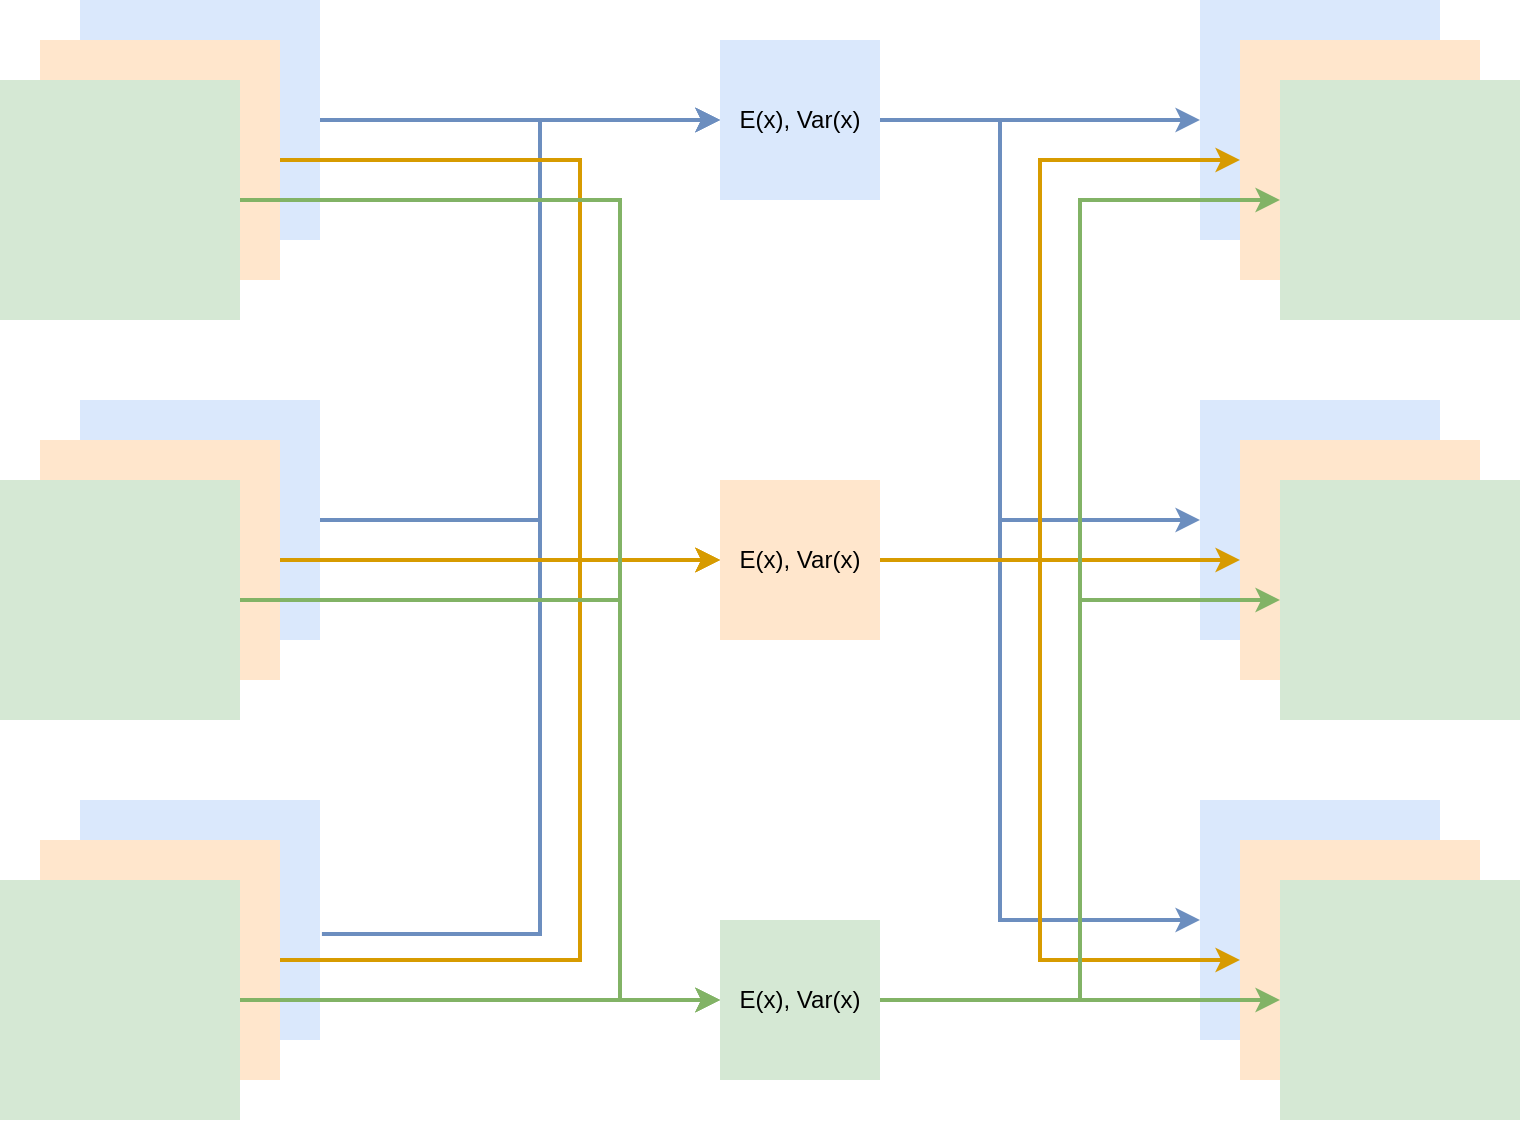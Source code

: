 <mxfile version="16.2.2" type="github">
  <diagram id="O8ISagg52QUL8mhUQddp" name="Page-1">
    <mxGraphModel dx="1673" dy="980" grid="1" gridSize="10" guides="1" tooltips="1" connect="1" arrows="1" fold="1" page="1" pageScale="1" pageWidth="827" pageHeight="1169" math="0" shadow="0">
      <root>
        <mxCell id="0" />
        <mxCell id="1" parent="0" />
        <mxCell id="_t2-4bWeGvsF1ZbQOpkF-1" value="" style="rounded=0;whiteSpace=wrap;html=1;fillColor=#dae8fc;strokeColor=none;" vertex="1" parent="1">
          <mxGeometry x="80" y="120" width="120" height="120" as="geometry" />
        </mxCell>
        <mxCell id="_t2-4bWeGvsF1ZbQOpkF-3" value="" style="rounded=0;whiteSpace=wrap;html=1;fillColor=#ffe6cc;strokeColor=none;" vertex="1" parent="1">
          <mxGeometry x="60" y="140" width="120" height="120" as="geometry" />
        </mxCell>
        <mxCell id="_t2-4bWeGvsF1ZbQOpkF-2" value="" style="rounded=0;whiteSpace=wrap;html=1;fillColor=#d5e8d4;strokeColor=none;" vertex="1" parent="1">
          <mxGeometry x="40" y="160" width="120" height="120" as="geometry" />
        </mxCell>
        <mxCell id="_t2-4bWeGvsF1ZbQOpkF-4" value="" style="rounded=0;whiteSpace=wrap;html=1;fillColor=#dae8fc;strokeColor=none;" vertex="1" parent="1">
          <mxGeometry x="80" y="320" width="120" height="120" as="geometry" />
        </mxCell>
        <mxCell id="_t2-4bWeGvsF1ZbQOpkF-5" value="" style="rounded=0;whiteSpace=wrap;html=1;fillColor=#ffe6cc;strokeColor=none;" vertex="1" parent="1">
          <mxGeometry x="60" y="340" width="120" height="120" as="geometry" />
        </mxCell>
        <mxCell id="_t2-4bWeGvsF1ZbQOpkF-6" value="" style="rounded=0;whiteSpace=wrap;html=1;fillColor=#d5e8d4;strokeColor=none;" vertex="1" parent="1">
          <mxGeometry x="40" y="360" width="120" height="120" as="geometry" />
        </mxCell>
        <mxCell id="_t2-4bWeGvsF1ZbQOpkF-7" value="" style="rounded=0;whiteSpace=wrap;html=1;fillColor=#dae8fc;strokeColor=none;" vertex="1" parent="1">
          <mxGeometry x="80" y="520" width="120" height="120" as="geometry" />
        </mxCell>
        <mxCell id="_t2-4bWeGvsF1ZbQOpkF-8" value="" style="rounded=0;whiteSpace=wrap;html=1;fillColor=#ffe6cc;strokeColor=none;" vertex="1" parent="1">
          <mxGeometry x="60" y="540" width="120" height="120" as="geometry" />
        </mxCell>
        <mxCell id="_t2-4bWeGvsF1ZbQOpkF-9" value="" style="rounded=0;whiteSpace=wrap;html=1;fillColor=#d5e8d4;strokeColor=none;" vertex="1" parent="1">
          <mxGeometry x="40" y="560" width="120" height="120" as="geometry" />
        </mxCell>
        <mxCell id="_t2-4bWeGvsF1ZbQOpkF-11" value="" style="edgeStyle=elbowEdgeStyle;elbow=horizontal;endArrow=classic;html=1;rounded=0;exitX=1;exitY=0.5;exitDx=0;exitDy=0;entryX=0;entryY=0.5;entryDx=0;entryDy=0;fillColor=#dae8fc;strokeColor=#6c8ebf;strokeWidth=2;" edge="1" parent="1" source="_t2-4bWeGvsF1ZbQOpkF-4" target="_t2-4bWeGvsF1ZbQOpkF-14">
          <mxGeometry width="50" height="50" relative="1" as="geometry">
            <mxPoint x="270" y="370" as="sourcePoint" />
            <mxPoint x="480" y="200" as="targetPoint" />
            <Array as="points">
              <mxPoint x="310" y="280" />
              <mxPoint x="330" y="180" />
              <mxPoint x="320" y="180" />
              <mxPoint x="330" y="180" />
              <mxPoint x="330" y="200" />
            </Array>
          </mxGeometry>
        </mxCell>
        <mxCell id="_t2-4bWeGvsF1ZbQOpkF-14" value="E(x), Var(x)" style="whiteSpace=wrap;html=1;aspect=fixed;fillColor=#dae8fc;strokeColor=none;" vertex="1" parent="1">
          <mxGeometry x="400" y="140" width="80" height="80" as="geometry" />
        </mxCell>
        <mxCell id="_t2-4bWeGvsF1ZbQOpkF-15" value="" style="edgeStyle=elbowEdgeStyle;elbow=horizontal;endArrow=classic;html=1;rounded=0;exitX=1.008;exitY=0.558;exitDx=0;exitDy=0;entryX=0;entryY=0.5;entryDx=0;entryDy=0;exitPerimeter=0;strokeWidth=2;fillColor=#dae8fc;strokeColor=#6c8ebf;" edge="1" parent="1" source="_t2-4bWeGvsF1ZbQOpkF-7" target="_t2-4bWeGvsF1ZbQOpkF-14">
          <mxGeometry width="50" height="50" relative="1" as="geometry">
            <mxPoint x="210" y="390" as="sourcePoint" />
            <mxPoint x="490" y="190" as="targetPoint" />
            <Array as="points">
              <mxPoint x="310" y="310" />
              <mxPoint x="330" y="390" />
              <mxPoint x="330" y="190" />
              <mxPoint x="340" y="190" />
              <mxPoint x="340" y="210" />
            </Array>
          </mxGeometry>
        </mxCell>
        <mxCell id="_t2-4bWeGvsF1ZbQOpkF-16" value="&lt;span&gt;E(x), Var(x)&lt;/span&gt;" style="whiteSpace=wrap;html=1;aspect=fixed;fillColor=#ffe6cc;strokeColor=none;" vertex="1" parent="1">
          <mxGeometry x="400" y="360" width="80" height="80" as="geometry" />
        </mxCell>
        <mxCell id="_t2-4bWeGvsF1ZbQOpkF-18" value="" style="edgeStyle=elbowEdgeStyle;elbow=horizontal;endArrow=classic;html=1;rounded=0;fillColor=#ffe6cc;strokeColor=#d79b00;strokeWidth=2;entryX=0;entryY=0.5;entryDx=0;entryDy=0;" edge="1" parent="1" source="_t2-4bWeGvsF1ZbQOpkF-5" target="_t2-4bWeGvsF1ZbQOpkF-16">
          <mxGeometry width="50" height="50" relative="1" as="geometry">
            <mxPoint x="190" y="210" as="sourcePoint" />
            <mxPoint x="480" y="380" as="targetPoint" />
            <Array as="points">
              <mxPoint x="350" y="400" />
              <mxPoint x="350" y="200" />
              <mxPoint x="350" y="220" />
            </Array>
          </mxGeometry>
        </mxCell>
        <mxCell id="_t2-4bWeGvsF1ZbQOpkF-19" value="" style="edgeStyle=elbowEdgeStyle;elbow=horizontal;endArrow=classic;html=1;rounded=0;fillColor=#ffe6cc;strokeColor=#d79b00;strokeWidth=2;exitX=1;exitY=0.5;exitDx=0;exitDy=0;entryX=0;entryY=0.5;entryDx=0;entryDy=0;" edge="1" parent="1" source="_t2-4bWeGvsF1ZbQOpkF-8" target="_t2-4bWeGvsF1ZbQOpkF-16">
          <mxGeometry width="50" height="50" relative="1" as="geometry">
            <mxPoint x="190" y="410" as="sourcePoint" />
            <mxPoint x="480" y="380" as="targetPoint" />
            <Array as="points">
              <mxPoint x="330" y="460" />
              <mxPoint x="350" y="400" />
              <mxPoint x="350" y="480" />
              <mxPoint x="360" y="210" />
              <mxPoint x="360" y="230" />
            </Array>
          </mxGeometry>
        </mxCell>
        <mxCell id="_t2-4bWeGvsF1ZbQOpkF-20" value="&lt;span&gt;E(x), Var(x)&lt;/span&gt;" style="whiteSpace=wrap;html=1;aspect=fixed;fillColor=#d5e8d4;strokeColor=none;" vertex="1" parent="1">
          <mxGeometry x="400" y="580" width="80" height="80" as="geometry" />
        </mxCell>
        <mxCell id="_t2-4bWeGvsF1ZbQOpkF-21" value="" style="edgeStyle=elbowEdgeStyle;elbow=horizontal;endArrow=classic;html=1;rounded=0;exitX=1;exitY=0.5;exitDx=0;exitDy=0;entryX=0;entryY=0.5;entryDx=0;entryDy=0;fillColor=#dae8fc;strokeColor=#6c8ebf;strokeWidth=2;" edge="1" parent="1" source="_t2-4bWeGvsF1ZbQOpkF-1" target="_t2-4bWeGvsF1ZbQOpkF-14">
          <mxGeometry width="50" height="50" relative="1" as="geometry">
            <mxPoint x="210" y="390" as="sourcePoint" />
            <mxPoint x="490" y="290" as="targetPoint" />
            <Array as="points">
              <mxPoint x="330" y="230" />
              <mxPoint x="340" y="190" />
              <mxPoint x="330" y="190" />
              <mxPoint x="340" y="190" />
              <mxPoint x="340" y="210" />
            </Array>
          </mxGeometry>
        </mxCell>
        <mxCell id="_t2-4bWeGvsF1ZbQOpkF-17" value="" style="edgeStyle=elbowEdgeStyle;elbow=horizontal;endArrow=classic;html=1;rounded=0;exitX=1;exitY=0.5;exitDx=0;exitDy=0;entryX=0;entryY=0.5;entryDx=0;entryDy=0;fillColor=#ffe6cc;strokeColor=#d79b00;strokeWidth=2;" edge="1" parent="1" source="_t2-4bWeGvsF1ZbQOpkF-3" target="_t2-4bWeGvsF1ZbQOpkF-16">
          <mxGeometry width="50" height="50" relative="1" as="geometry">
            <mxPoint x="210" y="390" as="sourcePoint" />
            <mxPoint x="490" y="190" as="targetPoint" />
            <Array as="points">
              <mxPoint x="330" y="290" />
              <mxPoint x="330" y="190" />
              <mxPoint x="340" y="190" />
              <mxPoint x="340" y="210" />
            </Array>
          </mxGeometry>
        </mxCell>
        <mxCell id="_t2-4bWeGvsF1ZbQOpkF-22" value="" style="edgeStyle=elbowEdgeStyle;elbow=horizontal;endArrow=classic;html=1;rounded=0;exitX=1;exitY=0.5;exitDx=0;exitDy=0;fillColor=#d5e8d4;strokeColor=#82b366;strokeWidth=2;" edge="1" parent="1" source="_t2-4bWeGvsF1ZbQOpkF-2" target="_t2-4bWeGvsF1ZbQOpkF-20">
          <mxGeometry width="50" height="50" relative="1" as="geometry">
            <mxPoint x="190" y="210" as="sourcePoint" />
            <mxPoint x="490" y="410" as="targetPoint" />
            <Array as="points">
              <mxPoint x="350" y="420" />
              <mxPoint x="340" y="200" />
              <mxPoint x="350" y="200" />
              <mxPoint x="350" y="220" />
            </Array>
          </mxGeometry>
        </mxCell>
        <mxCell id="_t2-4bWeGvsF1ZbQOpkF-23" value="" style="edgeStyle=elbowEdgeStyle;elbow=horizontal;endArrow=classic;html=1;rounded=0;exitX=1;exitY=0.5;exitDx=0;exitDy=0;fillColor=#d5e8d4;strokeColor=#82b366;strokeWidth=2;entryX=0;entryY=0.5;entryDx=0;entryDy=0;" edge="1" parent="1" source="_t2-4bWeGvsF1ZbQOpkF-6" target="_t2-4bWeGvsF1ZbQOpkF-20">
          <mxGeometry width="50" height="50" relative="1" as="geometry">
            <mxPoint x="170" y="230" as="sourcePoint" />
            <mxPoint x="490" y="630" as="targetPoint" />
            <Array as="points">
              <mxPoint x="350" y="520" />
              <mxPoint x="350" y="210" />
              <mxPoint x="360" y="210" />
              <mxPoint x="360" y="230" />
            </Array>
          </mxGeometry>
        </mxCell>
        <mxCell id="_t2-4bWeGvsF1ZbQOpkF-24" value="" style="edgeStyle=elbowEdgeStyle;elbow=horizontal;endArrow=classic;html=1;rounded=0;fillColor=#d5e8d4;strokeColor=#82b366;strokeWidth=2;entryX=0;entryY=0.5;entryDx=0;entryDy=0;" edge="1" parent="1" source="_t2-4bWeGvsF1ZbQOpkF-9" target="_t2-4bWeGvsF1ZbQOpkF-20">
          <mxGeometry width="50" height="50" relative="1" as="geometry">
            <mxPoint x="180" y="240" as="sourcePoint" />
            <mxPoint x="500" y="640" as="targetPoint" />
            <Array as="points">
              <mxPoint x="290" y="620" />
              <mxPoint x="360" y="220" />
              <mxPoint x="370" y="220" />
              <mxPoint x="370" y="240" />
            </Array>
          </mxGeometry>
        </mxCell>
        <mxCell id="_t2-4bWeGvsF1ZbQOpkF-25" value="" style="rounded=0;whiteSpace=wrap;html=1;fillColor=#dae8fc;strokeColor=none;" vertex="1" parent="1">
          <mxGeometry x="640" y="120" width="120" height="120" as="geometry" />
        </mxCell>
        <mxCell id="_t2-4bWeGvsF1ZbQOpkF-26" value="" style="rounded=0;whiteSpace=wrap;html=1;fillColor=#ffe6cc;strokeColor=none;" vertex="1" parent="1">
          <mxGeometry x="660" y="140" width="120" height="120" as="geometry" />
        </mxCell>
        <mxCell id="_t2-4bWeGvsF1ZbQOpkF-27" value="" style="rounded=0;whiteSpace=wrap;html=1;fillColor=#d5e8d4;strokeColor=none;" vertex="1" parent="1">
          <mxGeometry x="680" y="160" width="120" height="120" as="geometry" />
        </mxCell>
        <mxCell id="_t2-4bWeGvsF1ZbQOpkF-34" value="" style="rounded=0;whiteSpace=wrap;html=1;fillColor=#dae8fc;strokeColor=none;" vertex="1" parent="1">
          <mxGeometry x="640" y="320" width="120" height="120" as="geometry" />
        </mxCell>
        <mxCell id="_t2-4bWeGvsF1ZbQOpkF-35" value="" style="rounded=0;whiteSpace=wrap;html=1;fillColor=#ffe6cc;strokeColor=none;" vertex="1" parent="1">
          <mxGeometry x="660" y="340" width="120" height="120" as="geometry" />
        </mxCell>
        <mxCell id="_t2-4bWeGvsF1ZbQOpkF-36" value="" style="rounded=0;whiteSpace=wrap;html=1;fillColor=#d5e8d4;strokeColor=none;" vertex="1" parent="1">
          <mxGeometry x="680" y="360" width="120" height="120" as="geometry" />
        </mxCell>
        <mxCell id="_t2-4bWeGvsF1ZbQOpkF-37" value="" style="rounded=0;whiteSpace=wrap;html=1;fillColor=#dae8fc;strokeColor=none;" vertex="1" parent="1">
          <mxGeometry x="640" y="520" width="120" height="120" as="geometry" />
        </mxCell>
        <mxCell id="_t2-4bWeGvsF1ZbQOpkF-38" value="" style="rounded=0;whiteSpace=wrap;html=1;fillColor=#ffe6cc;strokeColor=none;" vertex="1" parent="1">
          <mxGeometry x="660" y="540" width="120" height="120" as="geometry" />
        </mxCell>
        <mxCell id="_t2-4bWeGvsF1ZbQOpkF-39" value="" style="rounded=0;whiteSpace=wrap;html=1;fillColor=#d5e8d4;strokeColor=none;" vertex="1" parent="1">
          <mxGeometry x="680" y="560" width="120" height="120" as="geometry" />
        </mxCell>
        <mxCell id="_t2-4bWeGvsF1ZbQOpkF-40" value="" style="edgeStyle=elbowEdgeStyle;elbow=horizontal;endArrow=classic;html=1;rounded=0;exitX=1;exitY=0.5;exitDx=0;exitDy=0;entryX=0;entryY=0.5;entryDx=0;entryDy=0;fillColor=#dae8fc;strokeColor=#6c8ebf;strokeWidth=2;" edge="1" parent="1" source="_t2-4bWeGvsF1ZbQOpkF-14" target="_t2-4bWeGvsF1ZbQOpkF-25">
          <mxGeometry width="50" height="50" relative="1" as="geometry">
            <mxPoint x="210" y="190" as="sourcePoint" />
            <mxPoint x="450" y="190" as="targetPoint" />
            <Array as="points">
              <mxPoint x="580" y="180" />
              <mxPoint x="340" y="200" />
              <mxPoint x="350" y="200" />
              <mxPoint x="350" y="220" />
            </Array>
          </mxGeometry>
        </mxCell>
        <mxCell id="_t2-4bWeGvsF1ZbQOpkF-41" value="" style="edgeStyle=elbowEdgeStyle;elbow=horizontal;endArrow=classic;html=1;rounded=0;exitX=1;exitY=0.5;exitDx=0;exitDy=0;entryX=0;entryY=0.5;entryDx=0;entryDy=0;strokeWidth=2;fillColor=#dae8fc;strokeColor=#6c8ebf;" edge="1" parent="1" source="_t2-4bWeGvsF1ZbQOpkF-14" target="_t2-4bWeGvsF1ZbQOpkF-34">
          <mxGeometry width="50" height="50" relative="1" as="geometry">
            <mxPoint x="210.96" y="596.96" as="sourcePoint" />
            <mxPoint x="450" y="190" as="targetPoint" />
            <Array as="points">
              <mxPoint x="540" y="280" />
              <mxPoint x="340" y="200" />
              <mxPoint x="350" y="200" />
              <mxPoint x="350" y="220" />
            </Array>
          </mxGeometry>
        </mxCell>
        <mxCell id="_t2-4bWeGvsF1ZbQOpkF-42" value="" style="edgeStyle=elbowEdgeStyle;elbow=horizontal;endArrow=classic;html=1;rounded=0;entryX=0;entryY=0.5;entryDx=0;entryDy=0;strokeWidth=2;fillColor=#dae8fc;strokeColor=#6c8ebf;" edge="1" parent="1" target="_t2-4bWeGvsF1ZbQOpkF-37">
          <mxGeometry width="50" height="50" relative="1" as="geometry">
            <mxPoint x="520" y="180" as="sourcePoint" />
            <mxPoint x="650" y="390" as="targetPoint" />
            <Array as="points">
              <mxPoint x="540" y="380" />
              <mxPoint x="350" y="210" />
              <mxPoint x="360" y="210" />
              <mxPoint x="360" y="230" />
            </Array>
          </mxGeometry>
        </mxCell>
        <mxCell id="_t2-4bWeGvsF1ZbQOpkF-43" value="" style="edgeStyle=elbowEdgeStyle;elbow=horizontal;endArrow=classic;html=1;rounded=0;exitX=1;exitY=0.5;exitDx=0;exitDy=0;fillColor=#ffe6cc;strokeColor=#d79b00;strokeWidth=2;" edge="1" parent="1" source="_t2-4bWeGvsF1ZbQOpkF-16" target="_t2-4bWeGvsF1ZbQOpkF-26">
          <mxGeometry width="50" height="50" relative="1" as="geometry">
            <mxPoint x="190" y="210" as="sourcePoint" />
            <mxPoint x="410" y="410" as="targetPoint" />
            <Array as="points">
              <mxPoint x="560" y="300" />
              <mxPoint x="340" y="200" />
              <mxPoint x="350" y="200" />
              <mxPoint x="350" y="220" />
            </Array>
          </mxGeometry>
        </mxCell>
        <mxCell id="_t2-4bWeGvsF1ZbQOpkF-44" value="" style="edgeStyle=elbowEdgeStyle;elbow=horizontal;endArrow=classic;html=1;rounded=0;exitX=1;exitY=0.5;exitDx=0;exitDy=0;fillColor=#ffe6cc;strokeColor=#d79b00;strokeWidth=2;entryX=0;entryY=0.5;entryDx=0;entryDy=0;" edge="1" parent="1" source="_t2-4bWeGvsF1ZbQOpkF-16" target="_t2-4bWeGvsF1ZbQOpkF-35">
          <mxGeometry width="50" height="50" relative="1" as="geometry">
            <mxPoint x="490" y="410" as="sourcePoint" />
            <mxPoint x="670" y="210" as="targetPoint" />
            <Array as="points">
              <mxPoint x="570" y="390" />
              <mxPoint x="350" y="210" />
              <mxPoint x="360" y="210" />
              <mxPoint x="360" y="230" />
            </Array>
          </mxGeometry>
        </mxCell>
        <mxCell id="_t2-4bWeGvsF1ZbQOpkF-45" value="" style="edgeStyle=elbowEdgeStyle;elbow=horizontal;endArrow=classic;html=1;rounded=0;exitX=1;exitY=0.5;exitDx=0;exitDy=0;fillColor=#ffe6cc;strokeColor=#d79b00;strokeWidth=2;entryX=0;entryY=0.5;entryDx=0;entryDy=0;" edge="1" parent="1" source="_t2-4bWeGvsF1ZbQOpkF-16" target="_t2-4bWeGvsF1ZbQOpkF-38">
          <mxGeometry width="50" height="50" relative="1" as="geometry">
            <mxPoint x="490" y="410" as="sourcePoint" />
            <mxPoint x="670" y="410" as="targetPoint" />
            <Array as="points">
              <mxPoint x="560" y="490" />
              <mxPoint x="360" y="220" />
              <mxPoint x="370" y="220" />
              <mxPoint x="370" y="240" />
            </Array>
          </mxGeometry>
        </mxCell>
        <mxCell id="_t2-4bWeGvsF1ZbQOpkF-46" value="" style="edgeStyle=elbowEdgeStyle;elbow=horizontal;endArrow=classic;html=1;rounded=0;exitX=1;exitY=0.5;exitDx=0;exitDy=0;fillColor=#d5e8d4;strokeColor=#82b366;strokeWidth=2;" edge="1" parent="1" source="_t2-4bWeGvsF1ZbQOpkF-20" target="_t2-4bWeGvsF1ZbQOpkF-27">
          <mxGeometry width="50" height="50" relative="1" as="geometry">
            <mxPoint x="170" y="230" as="sourcePoint" />
            <mxPoint x="410" y="630" as="targetPoint" />
            <Array as="points">
              <mxPoint x="580" y="430" />
              <mxPoint x="350" y="210" />
              <mxPoint x="360" y="210" />
              <mxPoint x="360" y="230" />
            </Array>
          </mxGeometry>
        </mxCell>
        <mxCell id="_t2-4bWeGvsF1ZbQOpkF-47" value="" style="edgeStyle=elbowEdgeStyle;elbow=horizontal;endArrow=classic;html=1;rounded=0;exitX=1;exitY=0.5;exitDx=0;exitDy=0;fillColor=#d5e8d4;strokeColor=#82b366;strokeWidth=2;entryX=0;entryY=0.5;entryDx=0;entryDy=0;" edge="1" parent="1" source="_t2-4bWeGvsF1ZbQOpkF-20" target="_t2-4bWeGvsF1ZbQOpkF-36">
          <mxGeometry width="50" height="50" relative="1" as="geometry">
            <mxPoint x="490" y="630" as="sourcePoint" />
            <mxPoint x="690" y="230" as="targetPoint" />
            <Array as="points">
              <mxPoint x="580" y="520" />
              <mxPoint x="360" y="220" />
              <mxPoint x="370" y="220" />
              <mxPoint x="370" y="240" />
            </Array>
          </mxGeometry>
        </mxCell>
        <mxCell id="_t2-4bWeGvsF1ZbQOpkF-48" value="" style="edgeStyle=elbowEdgeStyle;elbow=horizontal;endArrow=classic;html=1;rounded=0;exitX=1;exitY=0.5;exitDx=0;exitDy=0;fillColor=#d5e8d4;strokeColor=#82b366;strokeWidth=2;entryX=0;entryY=0.5;entryDx=0;entryDy=0;" edge="1" parent="1" source="_t2-4bWeGvsF1ZbQOpkF-20" target="_t2-4bWeGvsF1ZbQOpkF-39">
          <mxGeometry width="50" height="50" relative="1" as="geometry">
            <mxPoint x="500" y="640" as="sourcePoint" />
            <mxPoint x="700" y="240" as="targetPoint" />
            <Array as="points">
              <mxPoint x="600" y="610" />
              <mxPoint x="370" y="230" />
              <mxPoint x="380" y="230" />
              <mxPoint x="380" y="250" />
            </Array>
          </mxGeometry>
        </mxCell>
      </root>
    </mxGraphModel>
  </diagram>
</mxfile>
